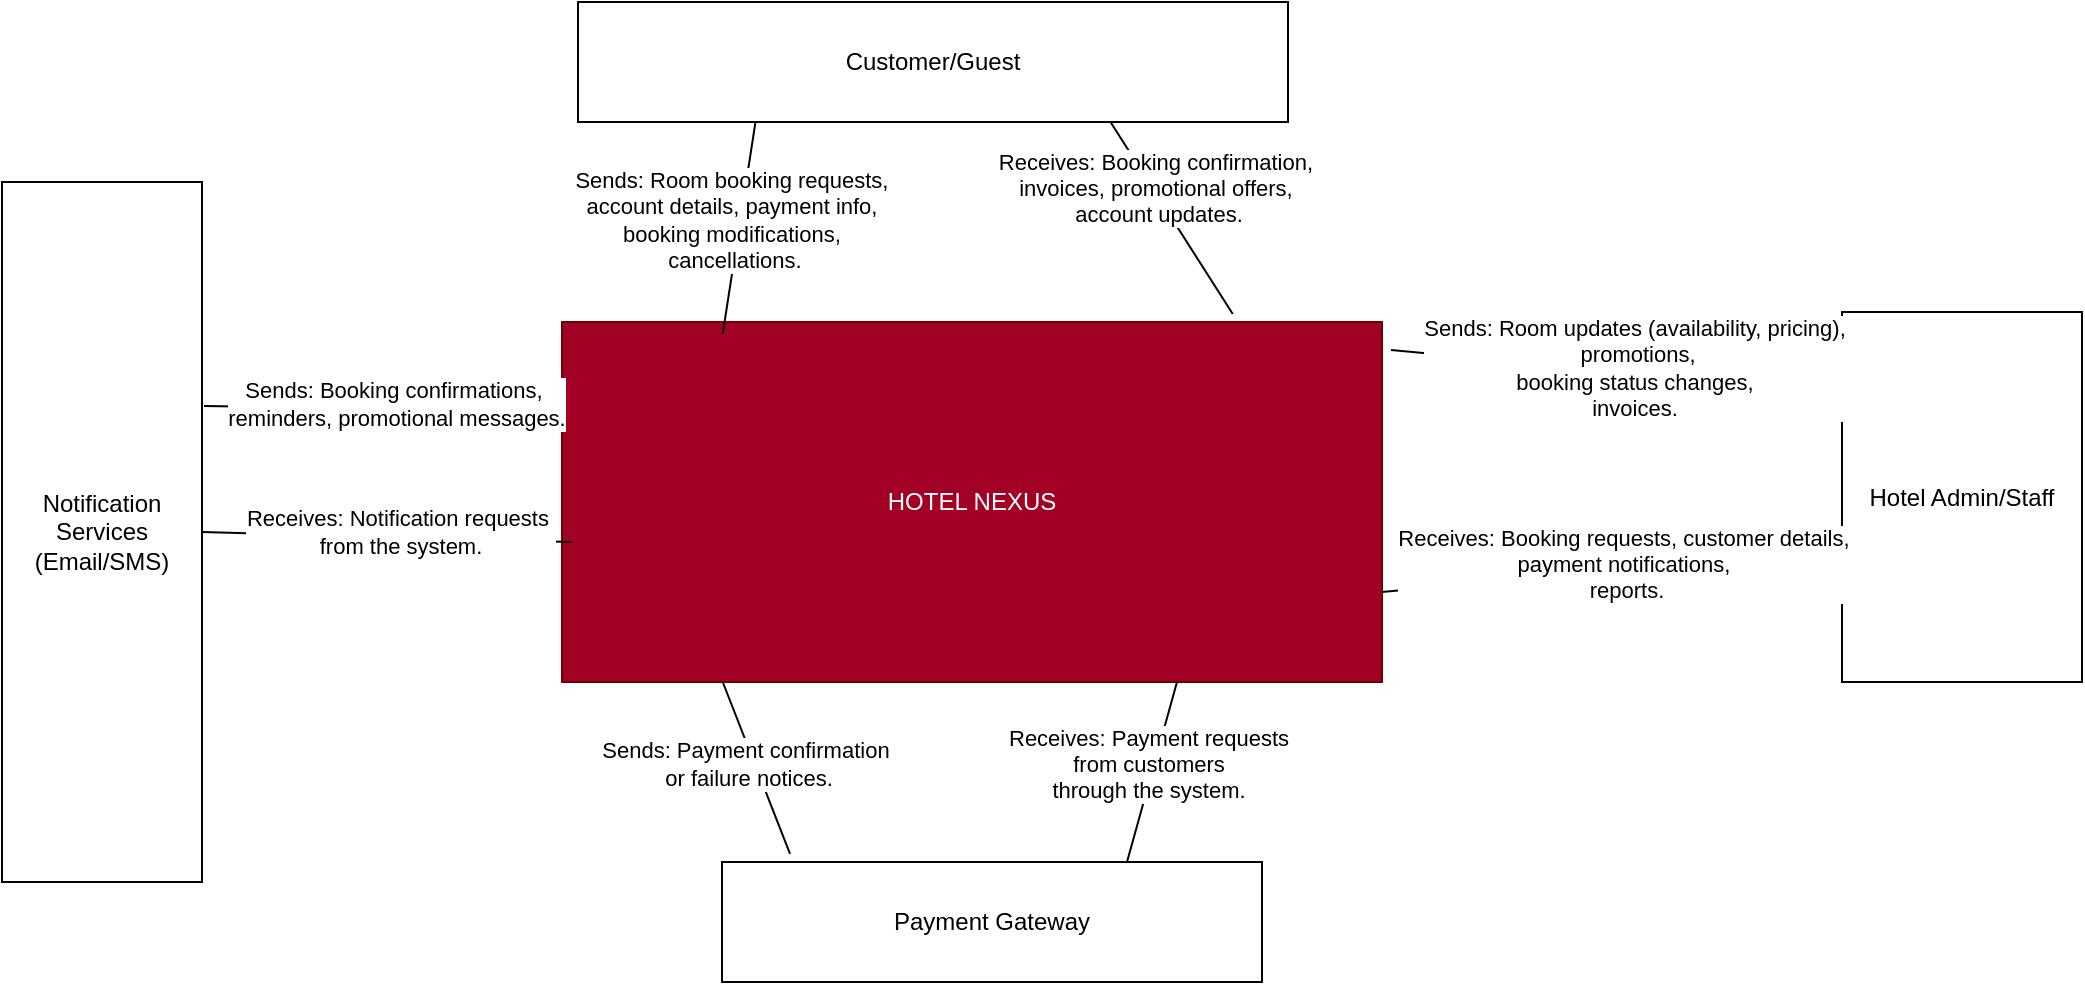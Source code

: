 <mxfile version="28.0.6">
  <diagram name="Page-1" id="tUKvbE2bToYufg-QrGXZ">
    <mxGraphModel dx="3062" dy="1322" grid="1" gridSize="10" guides="1" tooltips="1" connect="1" arrows="1" fold="1" page="1" pageScale="1" pageWidth="850" pageHeight="1100" math="0" shadow="0">
      <root>
        <mxCell id="0" />
        <mxCell id="1" parent="0" />
        <mxCell id="Gl1J08xyiFWXpV6nUNfr-1" value="HOTEL NEXUS" style="rounded=0;whiteSpace=wrap;html=1;fillColor=#a20025;fontColor=#ffffff;strokeColor=#6F0000;" vertex="1" parent="1">
          <mxGeometry x="240" y="170" width="410" height="180" as="geometry" />
        </mxCell>
        <mxCell id="Gl1J08xyiFWXpV6nUNfr-2" value="Notification Services&lt;div&gt;(Email/SMS)&lt;/div&gt;" style="rounded=0;whiteSpace=wrap;html=1;" vertex="1" parent="1">
          <mxGeometry x="-40" y="100" width="100" height="350" as="geometry" />
        </mxCell>
        <mxCell id="Gl1J08xyiFWXpV6nUNfr-3" value="Payment Gateway" style="rounded=0;whiteSpace=wrap;html=1;" vertex="1" parent="1">
          <mxGeometry x="320" y="440" width="270" height="60" as="geometry" />
        </mxCell>
        <mxCell id="Gl1J08xyiFWXpV6nUNfr-4" value="Hotel Admin/Staff" style="rounded=0;whiteSpace=wrap;html=1;" vertex="1" parent="1">
          <mxGeometry x="880" y="165" width="120" height="185" as="geometry" />
        </mxCell>
        <mxCell id="Gl1J08xyiFWXpV6nUNfr-5" value="Customer/Guest" style="rounded=0;whiteSpace=wrap;html=1;" vertex="1" parent="1">
          <mxGeometry x="248" y="10" width="355" height="60" as="geometry" />
        </mxCell>
        <mxCell id="Gl1J08xyiFWXpV6nUNfr-6" value="" style="endArrow=none;html=1;rounded=0;exitX=1.01;exitY=0.32;exitDx=0;exitDy=0;entryX=0;entryY=0.25;entryDx=0;entryDy=0;exitPerimeter=0;" edge="1" parent="1" source="Gl1J08xyiFWXpV6nUNfr-2" target="Gl1J08xyiFWXpV6nUNfr-1">
          <mxGeometry width="50" height="50" relative="1" as="geometry">
            <mxPoint x="30" y="259.96" as="sourcePoint" />
            <mxPoint x="302.88" y="265.0" as="targetPoint" />
          </mxGeometry>
        </mxCell>
        <mxCell id="Gl1J08xyiFWXpV6nUNfr-7" value="Sends: Booking confirmations,&amp;nbsp;&lt;div&gt;reminders, promotional messages.&lt;/div&gt;" style="edgeLabel;html=1;align=center;verticalAlign=middle;resizable=0;points=[];" vertex="1" connectable="0" parent="Gl1J08xyiFWXpV6nUNfr-6">
          <mxGeometry x="0.074" y="3" relative="1" as="geometry">
            <mxPoint as="offset" />
          </mxGeometry>
        </mxCell>
        <mxCell id="Gl1J08xyiFWXpV6nUNfr-8" value="" style="endArrow=none;html=1;rounded=0;entryX=0.011;entryY=0.611;entryDx=0;entryDy=0;entryPerimeter=0;exitX=1;exitY=0.5;exitDx=0;exitDy=0;" edge="1" parent="1" source="Gl1J08xyiFWXpV6nUNfr-2" target="Gl1J08xyiFWXpV6nUNfr-1">
          <mxGeometry width="50" height="50" relative="1" as="geometry">
            <mxPoint x="80" y="320" as="sourcePoint" />
            <mxPoint x="299" y="322" as="targetPoint" />
          </mxGeometry>
        </mxCell>
        <mxCell id="Gl1J08xyiFWXpV6nUNfr-9" value="Receives: Notification requests&amp;nbsp;&lt;div&gt;from the system.&lt;/div&gt;" style="edgeLabel;html=1;align=center;verticalAlign=middle;resizable=0;points=[];" vertex="1" connectable="0" parent="Gl1J08xyiFWXpV6nUNfr-8">
          <mxGeometry x="0.074" y="3" relative="1" as="geometry">
            <mxPoint as="offset" />
          </mxGeometry>
        </mxCell>
        <mxCell id="Gl1J08xyiFWXpV6nUNfr-10" value="" style="endArrow=none;html=1;rounded=0;entryX=0.25;entryY=1;entryDx=0;entryDy=0;exitX=0.196;exitY=0.033;exitDx=0;exitDy=0;exitPerimeter=0;" edge="1" parent="1" source="Gl1J08xyiFWXpV6nUNfr-1" target="Gl1J08xyiFWXpV6nUNfr-5">
          <mxGeometry width="50" height="50" relative="1" as="geometry">
            <mxPoint x="350" y="220" as="sourcePoint" />
            <mxPoint x="360" y="130" as="targetPoint" />
          </mxGeometry>
        </mxCell>
        <mxCell id="Gl1J08xyiFWXpV6nUNfr-11" value="Sends: Room booking requests,&amp;nbsp;&lt;div&gt;account details, payment info,&amp;nbsp;&lt;div&gt;booking modifications,&amp;nbsp;&lt;/div&gt;&lt;div&gt;cancellations.&lt;/div&gt;&lt;/div&gt;" style="edgeLabel;html=1;align=center;verticalAlign=middle;resizable=0;points=[];" vertex="1" connectable="0" parent="Gl1J08xyiFWXpV6nUNfr-10">
          <mxGeometry x="0.074" y="3" relative="1" as="geometry">
            <mxPoint as="offset" />
          </mxGeometry>
        </mxCell>
        <mxCell id="Gl1J08xyiFWXpV6nUNfr-13" value="" style="endArrow=none;html=1;rounded=0;entryX=0.75;entryY=1;entryDx=0;entryDy=0;exitX=0.818;exitY=-0.022;exitDx=0;exitDy=0;exitPerimeter=0;" edge="1" parent="1" source="Gl1J08xyiFWXpV6nUNfr-1" target="Gl1J08xyiFWXpV6nUNfr-5">
          <mxGeometry width="50" height="50" relative="1" as="geometry">
            <mxPoint x="530" y="240" as="sourcePoint" />
            <mxPoint x="530" y="120" as="targetPoint" />
          </mxGeometry>
        </mxCell>
        <mxCell id="Gl1J08xyiFWXpV6nUNfr-15" value="Receives: Booking confirmation,&amp;nbsp;&lt;div&gt;invoices, promotional offers,&amp;nbsp;&lt;div&gt;account updates.&lt;/div&gt;&lt;/div&gt;" style="edgeLabel;html=1;align=center;verticalAlign=middle;resizable=0;points=[];" vertex="1" connectable="0" parent="Gl1J08xyiFWXpV6nUNfr-13">
          <mxGeometry x="0.288" y="-2" relative="1" as="geometry">
            <mxPoint as="offset" />
          </mxGeometry>
        </mxCell>
        <mxCell id="Gl1J08xyiFWXpV6nUNfr-21" value="" style="endArrow=none;html=1;rounded=0;entryX=0.196;entryY=1;entryDx=0;entryDy=0;exitX=0.126;exitY=-0.067;exitDx=0;exitDy=0;entryPerimeter=0;exitPerimeter=0;" edge="1" parent="1" source="Gl1J08xyiFWXpV6nUNfr-3" target="Gl1J08xyiFWXpV6nUNfr-1">
          <mxGeometry width="50" height="50" relative="1" as="geometry">
            <mxPoint x="363.88" y="497.03" as="sourcePoint" />
            <mxPoint x="360.0" y="340" as="targetPoint" />
          </mxGeometry>
        </mxCell>
        <mxCell id="Gl1J08xyiFWXpV6nUNfr-22" value="Sends: Payment confirmation&amp;nbsp;&lt;div&gt;or failure notices.&lt;/div&gt;" style="edgeLabel;html=1;align=center;verticalAlign=middle;resizable=0;points=[];" vertex="1" connectable="0" parent="Gl1J08xyiFWXpV6nUNfr-21">
          <mxGeometry x="0.074" y="3" relative="1" as="geometry">
            <mxPoint as="offset" />
          </mxGeometry>
        </mxCell>
        <mxCell id="Gl1J08xyiFWXpV6nUNfr-23" value="" style="endArrow=none;html=1;rounded=0;entryX=0.75;entryY=1;entryDx=0;entryDy=0;exitX=0.75;exitY=0;exitDx=0;exitDy=0;" edge="1" parent="1" source="Gl1J08xyiFWXpV6nUNfr-3" target="Gl1J08xyiFWXpV6nUNfr-1">
          <mxGeometry width="50" height="50" relative="1" as="geometry">
            <mxPoint x="524" y="500" as="sourcePoint" />
            <mxPoint x="520" y="343" as="targetPoint" />
          </mxGeometry>
        </mxCell>
        <mxCell id="Gl1J08xyiFWXpV6nUNfr-24" value="Receives: Payment requests&lt;div&gt;&amp;nbsp;from customers&amp;nbsp;&lt;/div&gt;&lt;div&gt;through the system.&lt;/div&gt;" style="edgeLabel;html=1;align=center;verticalAlign=middle;resizable=0;points=[];" vertex="1" connectable="0" parent="Gl1J08xyiFWXpV6nUNfr-23">
          <mxGeometry x="0.074" y="3" relative="1" as="geometry">
            <mxPoint as="offset" />
          </mxGeometry>
        </mxCell>
        <mxCell id="Gl1J08xyiFWXpV6nUNfr-25" value="" style="endArrow=none;html=1;rounded=0;entryX=0;entryY=0.216;entryDx=0;entryDy=0;exitX=1.011;exitY=0.078;exitDx=0;exitDy=0;entryPerimeter=0;exitPerimeter=0;" edge="1" parent="1" source="Gl1J08xyiFWXpV6nUNfr-1" target="Gl1J08xyiFWXpV6nUNfr-4">
          <mxGeometry width="50" height="50" relative="1" as="geometry">
            <mxPoint x="684" y="397" as="sourcePoint" />
            <mxPoint x="680" y="240" as="targetPoint" />
          </mxGeometry>
        </mxCell>
        <mxCell id="Gl1J08xyiFWXpV6nUNfr-26" value="Sends: Room updates (availability, pricing),&lt;div&gt;&amp;nbsp;promotions,&lt;div&gt;&amp;nbsp;booking status changes,&amp;nbsp;&lt;/div&gt;&lt;div&gt;invoices.&lt;/div&gt;&lt;/div&gt;" style="edgeLabel;html=1;align=center;verticalAlign=middle;resizable=0;points=[];" vertex="1" connectable="0" parent="Gl1J08xyiFWXpV6nUNfr-25">
          <mxGeometry x="0.074" y="3" relative="1" as="geometry">
            <mxPoint as="offset" />
          </mxGeometry>
        </mxCell>
        <mxCell id="Gl1J08xyiFWXpV6nUNfr-28" value="" style="endArrow=none;html=1;rounded=0;entryX=-0.017;entryY=0.641;entryDx=0;entryDy=0;exitX=1;exitY=0.75;exitDx=0;exitDy=0;entryPerimeter=0;" edge="1" parent="1" source="Gl1J08xyiFWXpV6nUNfr-1" target="Gl1J08xyiFWXpV6nUNfr-4">
          <mxGeometry width="50" height="50" relative="1" as="geometry">
            <mxPoint x="583.08" y="332.99" as="sourcePoint" />
            <mxPoint x="890" y="320.005" as="targetPoint" />
          </mxGeometry>
        </mxCell>
        <mxCell id="Gl1J08xyiFWXpV6nUNfr-29" value="Receives: Booking requests, customer details,&amp;nbsp;&lt;div&gt;payment notifications,&amp;nbsp;&lt;/div&gt;&lt;div&gt;reports.&lt;/div&gt;" style="edgeLabel;html=1;align=center;verticalAlign=middle;resizable=0;points=[];" vertex="1" connectable="0" parent="Gl1J08xyiFWXpV6nUNfr-28">
          <mxGeometry x="0.074" y="3" relative="1" as="geometry">
            <mxPoint as="offset" />
          </mxGeometry>
        </mxCell>
      </root>
    </mxGraphModel>
  </diagram>
</mxfile>
